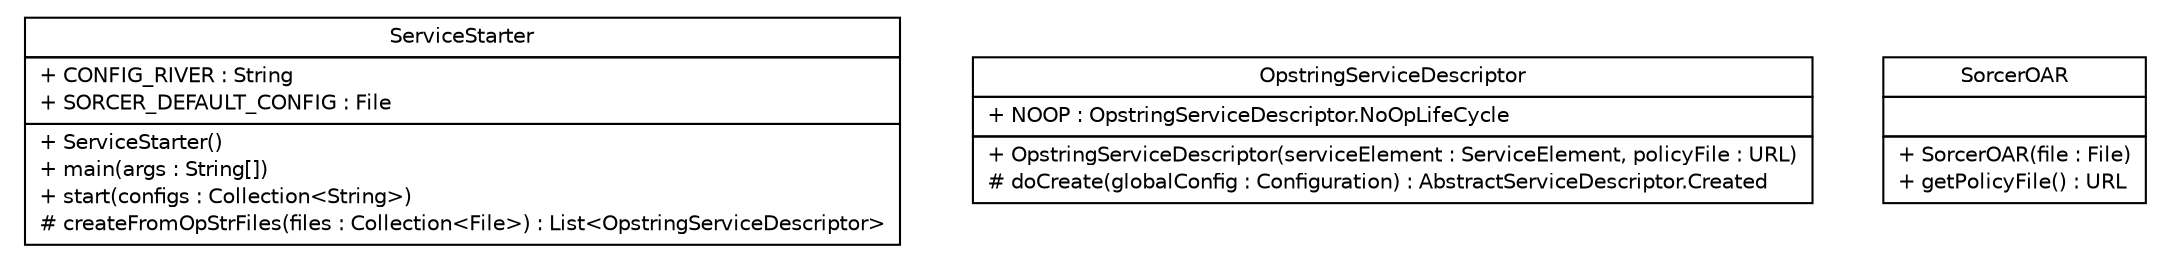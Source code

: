 #!/usr/local/bin/dot
#
# Class diagram 
# Generated by UMLGraph version R5_6 (http://www.umlgraph.org/)
#

digraph G {
	edge [fontname="Helvetica",fontsize=10,labelfontname="Helvetica",labelfontsize=10];
	node [fontname="Helvetica",fontsize=10,shape=plaintext];
	nodesep=0.25;
	ranksep=0.5;
	// sorcer.boot.ServiceStarter
	c42762 [label=<<table title="sorcer.boot.ServiceStarter" border="0" cellborder="1" cellspacing="0" cellpadding="2" port="p" href="./ServiceStarter.html">
		<tr><td><table border="0" cellspacing="0" cellpadding="1">
<tr><td align="center" balign="center"> ServiceStarter </td></tr>
		</table></td></tr>
		<tr><td><table border="0" cellspacing="0" cellpadding="1">
<tr><td align="left" balign="left"> + CONFIG_RIVER : String </td></tr>
<tr><td align="left" balign="left"> + SORCER_DEFAULT_CONFIG : File </td></tr>
		</table></td></tr>
		<tr><td><table border="0" cellspacing="0" cellpadding="1">
<tr><td align="left" balign="left"> + ServiceStarter() </td></tr>
<tr><td align="left" balign="left"> + main(args : String[]) </td></tr>
<tr><td align="left" balign="left"> + start(configs : Collection&lt;String&gt;) </td></tr>
<tr><td align="left" balign="left"> # createFromOpStrFiles(files : Collection&lt;File&gt;) : List&lt;OpstringServiceDescriptor&gt; </td></tr>
		</table></td></tr>
		</table>>, URL="./ServiceStarter.html", fontname="Helvetica", fontcolor="black", fontsize=10.0];
	// sorcer.boot.OpstringServiceDescriptor
	c42763 [label=<<table title="sorcer.boot.OpstringServiceDescriptor" border="0" cellborder="1" cellspacing="0" cellpadding="2" port="p" href="./OpstringServiceDescriptor.html">
		<tr><td><table border="0" cellspacing="0" cellpadding="1">
<tr><td align="center" balign="center"> OpstringServiceDescriptor </td></tr>
		</table></td></tr>
		<tr><td><table border="0" cellspacing="0" cellpadding="1">
<tr><td align="left" balign="left"> + NOOP : OpstringServiceDescriptor.NoOpLifeCycle </td></tr>
		</table></td></tr>
		<tr><td><table border="0" cellspacing="0" cellpadding="1">
<tr><td align="left" balign="left"> + OpstringServiceDescriptor(serviceElement : ServiceElement, policyFile : URL) </td></tr>
<tr><td align="left" balign="left"> # doCreate(globalConfig : Configuration) : AbstractServiceDescriptor.Created </td></tr>
		</table></td></tr>
		</table>>, URL="./OpstringServiceDescriptor.html", fontname="Helvetica", fontcolor="black", fontsize=10.0];
	// sorcer.boot.SorcerOAR
	c42764 [label=<<table title="sorcer.boot.SorcerOAR" border="0" cellborder="1" cellspacing="0" cellpadding="2" port="p" href="./SorcerOAR.html">
		<tr><td><table border="0" cellspacing="0" cellpadding="1">
<tr><td align="center" balign="center"> SorcerOAR </td></tr>
		</table></td></tr>
		<tr><td><table border="0" cellspacing="0" cellpadding="1">
<tr><td align="left" balign="left">  </td></tr>
		</table></td></tr>
		<tr><td><table border="0" cellspacing="0" cellpadding="1">
<tr><td align="left" balign="left"> + SorcerOAR(file : File) </td></tr>
<tr><td align="left" balign="left"> + getPolicyFile() : URL </td></tr>
		</table></td></tr>
		</table>>, URL="./SorcerOAR.html", fontname="Helvetica", fontcolor="black", fontsize=10.0];
}

